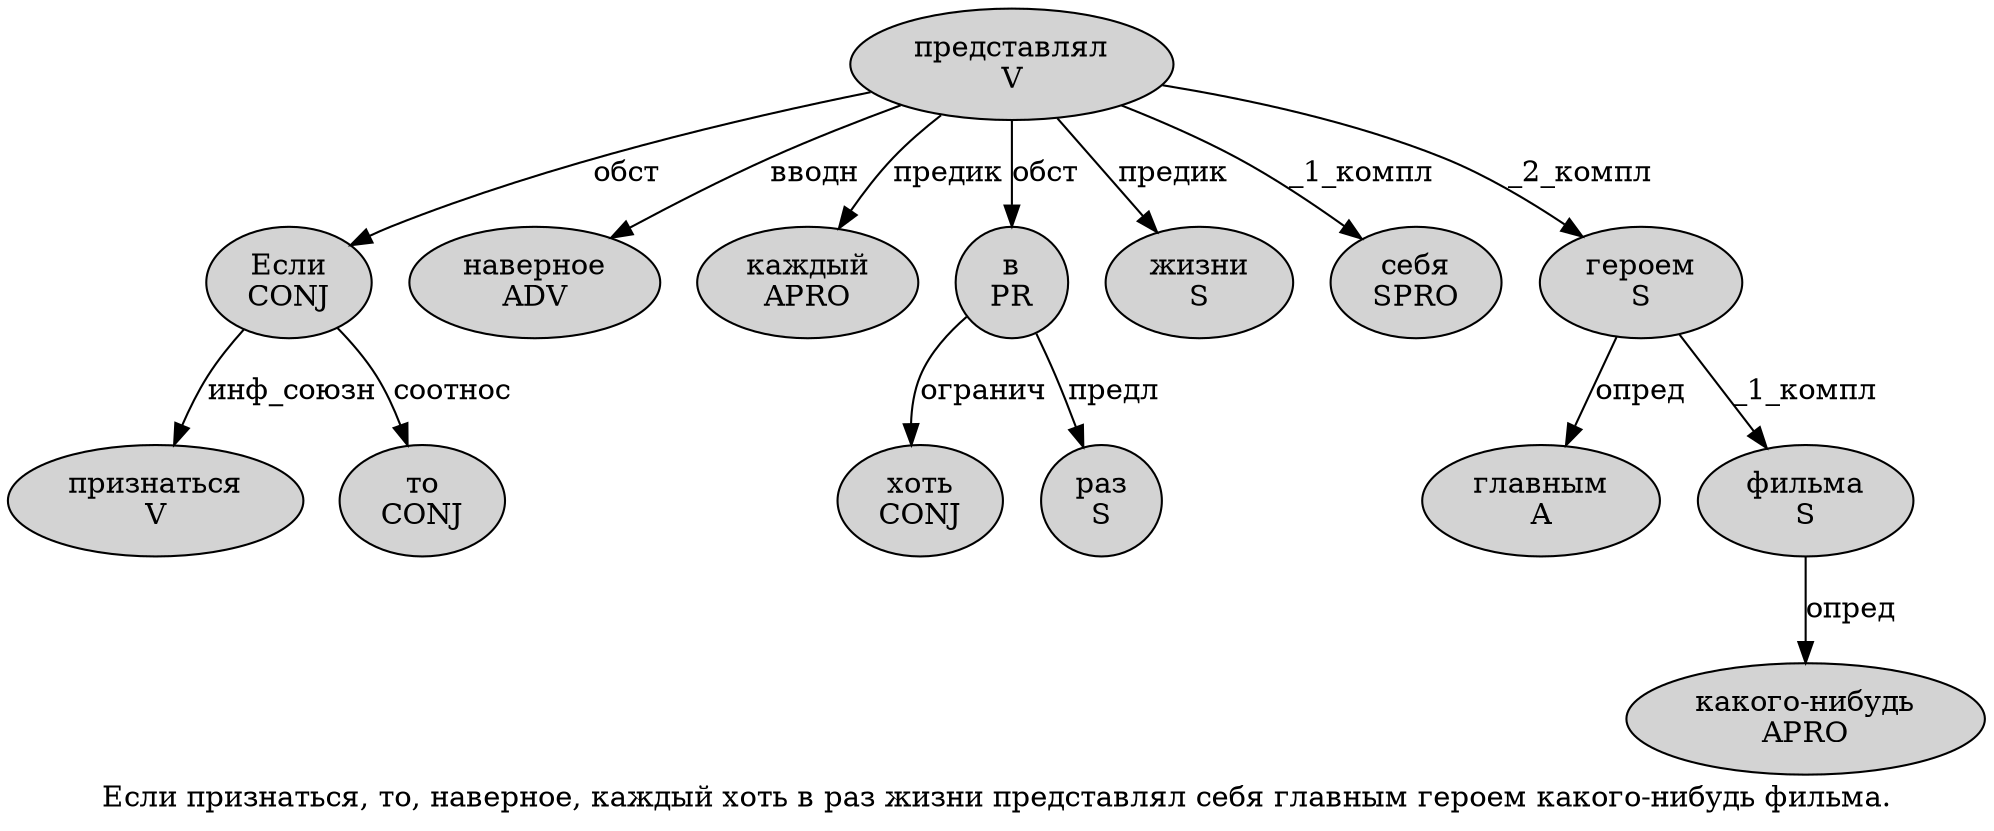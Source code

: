 digraph SENTENCE_655 {
	graph [label="Если признаться, то, наверное, каждый хоть в раз жизни представлял себя главным героем какого-нибудь фильма."]
	node [style=filled]
		0 [label="Если
CONJ" color="" fillcolor=lightgray penwidth=1 shape=ellipse]
		1 [label="признаться
V" color="" fillcolor=lightgray penwidth=1 shape=ellipse]
		3 [label="то
CONJ" color="" fillcolor=lightgray penwidth=1 shape=ellipse]
		5 [label="наверное
ADV" color="" fillcolor=lightgray penwidth=1 shape=ellipse]
		7 [label="каждый
APRO" color="" fillcolor=lightgray penwidth=1 shape=ellipse]
		8 [label="хоть
CONJ" color="" fillcolor=lightgray penwidth=1 shape=ellipse]
		9 [label="в
PR" color="" fillcolor=lightgray penwidth=1 shape=ellipse]
		10 [label="раз
S" color="" fillcolor=lightgray penwidth=1 shape=ellipse]
		11 [label="жизни
S" color="" fillcolor=lightgray penwidth=1 shape=ellipse]
		12 [label="представлял
V" color="" fillcolor=lightgray penwidth=1 shape=ellipse]
		13 [label="себя
SPRO" color="" fillcolor=lightgray penwidth=1 shape=ellipse]
		14 [label="главным
A" color="" fillcolor=lightgray penwidth=1 shape=ellipse]
		15 [label="героем
S" color="" fillcolor=lightgray penwidth=1 shape=ellipse]
		16 [label="какого-нибудь
APRO" color="" fillcolor=lightgray penwidth=1 shape=ellipse]
		17 [label="фильма
S" color="" fillcolor=lightgray penwidth=1 shape=ellipse]
			0 -> 1 [label="инф_союзн"]
			0 -> 3 [label="соотнос"]
			17 -> 16 [label="опред"]
			9 -> 8 [label="огранич"]
			9 -> 10 [label="предл"]
			15 -> 14 [label="опред"]
			15 -> 17 [label="_1_компл"]
			12 -> 0 [label="обст"]
			12 -> 5 [label="вводн"]
			12 -> 7 [label="предик"]
			12 -> 9 [label="обст"]
			12 -> 11 [label="предик"]
			12 -> 13 [label="_1_компл"]
			12 -> 15 [label="_2_компл"]
}
